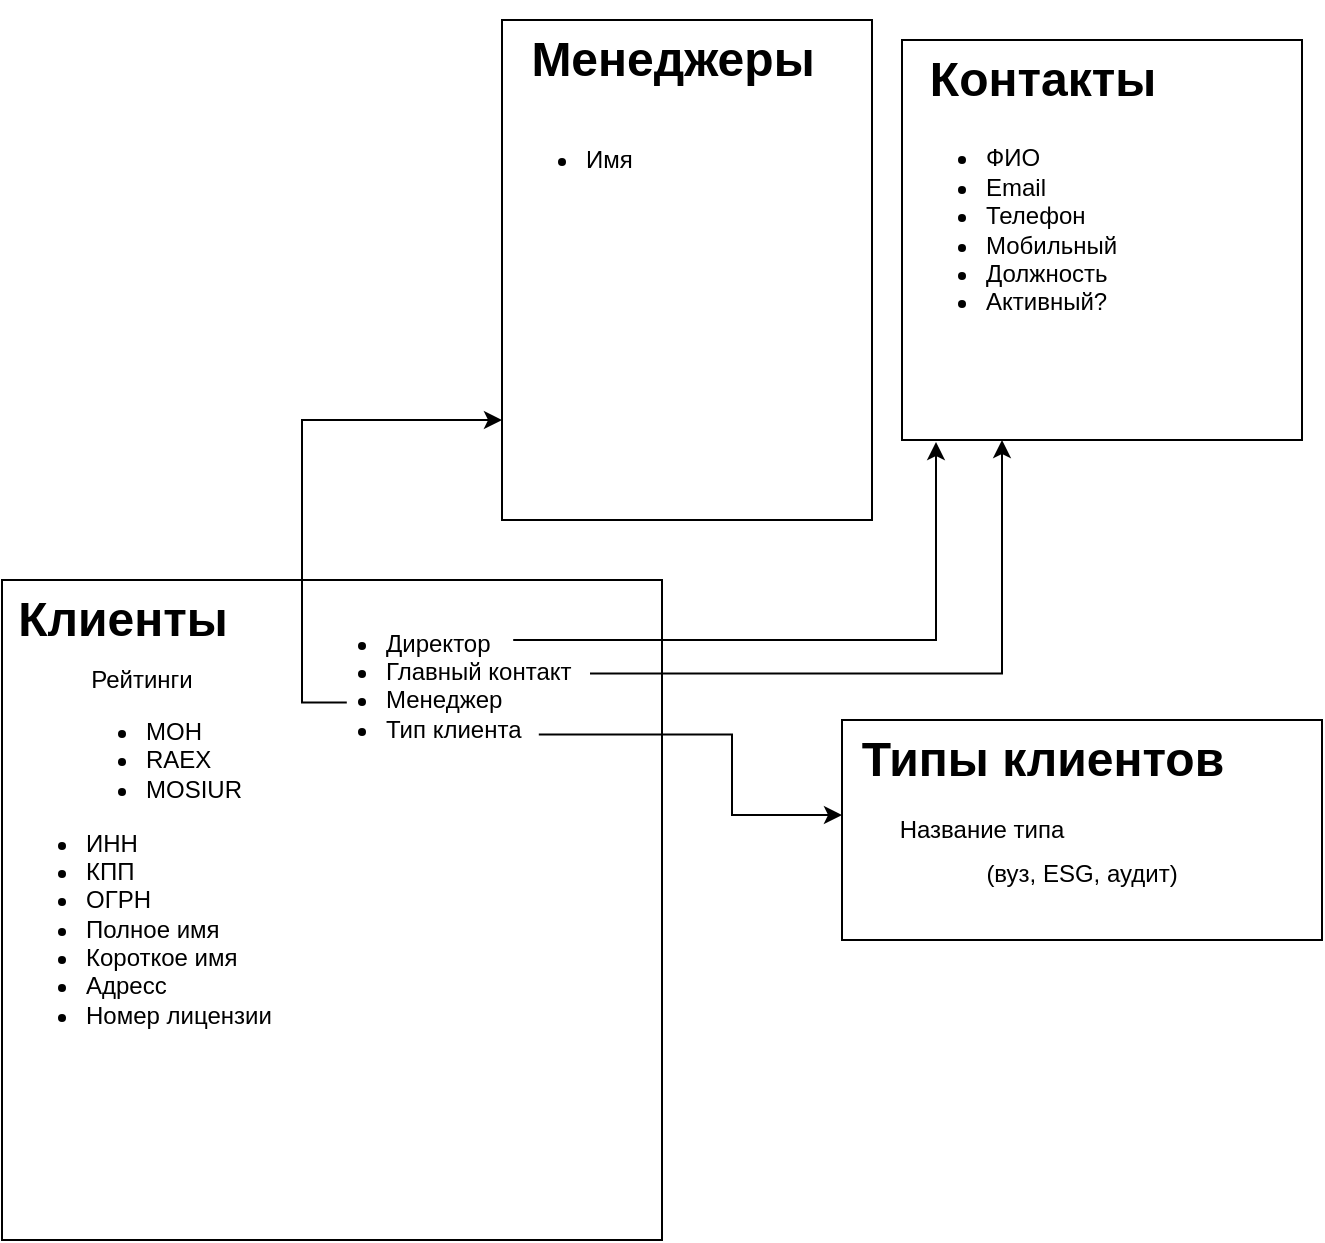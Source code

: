 <mxfile version="21.0.2" type="github">
  <diagram name="Page-1" id="5f0bae14-7c28-e335-631c-24af17079c00">
    <mxGraphModel dx="2954" dy="1117" grid="1" gridSize="10" guides="1" tooltips="1" connect="1" arrows="1" fold="1" page="1" pageScale="1" pageWidth="1100" pageHeight="850" background="none" math="0" shadow="0">
      <root>
        <mxCell id="0" />
        <mxCell id="1" parent="0" />
        <mxCell id="qs86EG4-7cxjNaNi0HM3-14" value="" style="whiteSpace=wrap;html=1;aspect=fixed;" vertex="1" parent="1">
          <mxGeometry x="420" y="300" width="330" height="330" as="geometry" />
        </mxCell>
        <mxCell id="qs86EG4-7cxjNaNi0HM3-15" value="&lt;ul&gt;&lt;li&gt;MOH&lt;/li&gt;&lt;li&gt;RAEX&lt;/li&gt;&lt;li&gt;MOSIUR&lt;/li&gt;&lt;/ul&gt;" style="text;strokeColor=none;fillColor=none;html=1;whiteSpace=wrap;verticalAlign=middle;overflow=hidden;" vertex="1" parent="1">
          <mxGeometry x="450" y="350" width="100" height="80" as="geometry" />
        </mxCell>
        <mxCell id="qs86EG4-7cxjNaNi0HM3-16" value="Клиенты" style="text;strokeColor=none;fillColor=none;html=1;fontSize=24;fontStyle=1;verticalAlign=middle;align=center;" vertex="1" parent="1">
          <mxGeometry x="420" y="300" width="120" height="40" as="geometry" />
        </mxCell>
        <UserObject label="Рейтинги" placeholders="1" name="Variable" id="qs86EG4-7cxjNaNi0HM3-18">
          <mxCell style="text;html=1;strokeColor=none;fillColor=none;align=center;verticalAlign=middle;whiteSpace=wrap;overflow=hidden;" vertex="1" parent="1">
            <mxGeometry x="450" y="340" width="80" height="20" as="geometry" />
          </mxCell>
        </UserObject>
        <mxCell id="qs86EG4-7cxjNaNi0HM3-20" value="&lt;ul&gt;&lt;li&gt;ИНН&lt;/li&gt;&lt;li&gt;КПП&lt;/li&gt;&lt;li&gt;ОГРН&lt;/li&gt;&lt;li&gt;Полное имя&lt;/li&gt;&lt;li&gt;Короткое имя&lt;/li&gt;&lt;li&gt;Адресс&lt;/li&gt;&lt;li&gt;Номер лицензии&lt;/li&gt;&lt;/ul&gt;" style="text;strokeColor=none;fillColor=none;html=1;whiteSpace=wrap;verticalAlign=middle;overflow=hidden;" vertex="1" parent="1">
          <mxGeometry x="420" y="410" width="140" height="120" as="geometry" />
        </mxCell>
        <mxCell id="qs86EG4-7cxjNaNi0HM3-36" style="edgeStyle=orthogonalEdgeStyle;rounded=0;orthogonalLoop=1;jettySize=auto;html=1;exitX=0.9;exitY=0.46;exitDx=0;exitDy=0;entryX=0.25;entryY=1;entryDx=0;entryDy=0;exitPerimeter=0;" edge="1" parent="1" source="qs86EG4-7cxjNaNi0HM3-21" target="qs86EG4-7cxjNaNi0HM3-22">
          <mxGeometry relative="1" as="geometry" />
        </mxCell>
        <mxCell id="qs86EG4-7cxjNaNi0HM3-37" style="edgeStyle=orthogonalEdgeStyle;rounded=0;orthogonalLoop=1;jettySize=auto;html=1;exitX=0.66;exitY=0.25;exitDx=0;exitDy=0;entryX=0.085;entryY=1.005;entryDx=0;entryDy=0;entryPerimeter=0;exitPerimeter=0;" edge="1" parent="1" source="qs86EG4-7cxjNaNi0HM3-21" target="qs86EG4-7cxjNaNi0HM3-22">
          <mxGeometry relative="1" as="geometry" />
        </mxCell>
        <mxCell id="qs86EG4-7cxjNaNi0HM3-43" style="edgeStyle=orthogonalEdgeStyle;rounded=0;orthogonalLoop=1;jettySize=auto;html=1;exitX=0.74;exitY=0.84;exitDx=0;exitDy=0;entryX=0;entryY=0.25;entryDx=0;entryDy=0;exitPerimeter=0;" edge="1" parent="1" source="qs86EG4-7cxjNaNi0HM3-21" target="qs86EG4-7cxjNaNi0HM3-41">
          <mxGeometry relative="1" as="geometry">
            <mxPoint x="800" y="420" as="targetPoint" />
          </mxGeometry>
        </mxCell>
        <mxCell id="qs86EG4-7cxjNaNi0HM3-49" style="edgeStyle=orthogonalEdgeStyle;rounded=0;orthogonalLoop=1;jettySize=auto;html=1;exitX=0.14;exitY=0.64;exitDx=0;exitDy=0;exitPerimeter=0;entryX=0;entryY=0.8;entryDx=0;entryDy=0;entryPerimeter=0;" edge="1" parent="1" source="qs86EG4-7cxjNaNi0HM3-21" target="qs86EG4-7cxjNaNi0HM3-44">
          <mxGeometry relative="1" as="geometry">
            <Array as="points">
              <mxPoint x="570" y="361" />
              <mxPoint x="570" y="220" />
            </Array>
          </mxGeometry>
        </mxCell>
        <mxCell id="qs86EG4-7cxjNaNi0HM3-21" value="&lt;ul&gt;&lt;li&gt;Директор&lt;/li&gt;&lt;li&gt;Главный контакт&lt;/li&gt;&lt;li&gt;Менеджер&lt;/li&gt;&lt;li&gt;Тип клиента&lt;/li&gt;&lt;/ul&gt;" style="text;strokeColor=none;fillColor=none;html=1;whiteSpace=wrap;verticalAlign=middle;overflow=hidden;points=[[0,0,0,0,0],[0,0.25,0,0,0],[0,0.5,0,0,0],[0,1,0,0,0],[0.14,0.64,0,0,0],[0.25,0,0,0,0],[0.25,1,0,0,0],[0.5,0,0,0,0],[0.5,1,0,0,0],[0.66,0.25,0,0,0],[0.74,0.84,0,0,0],[0.75,0,0,0,0],[0.75,1,0,0,0],[0.9,0.46,0,0,0],[1,0,0,0,0],[1,1,0,0,0]];" vertex="1" parent="1">
          <mxGeometry x="570" y="310" width="160" height="80" as="geometry" />
        </mxCell>
        <mxCell id="qs86EG4-7cxjNaNi0HM3-22" value="" style="whiteSpace=wrap;html=1;aspect=fixed;" vertex="1" parent="1">
          <mxGeometry x="870" y="30" width="200" height="200" as="geometry" />
        </mxCell>
        <mxCell id="qs86EG4-7cxjNaNi0HM3-24" value="Контакты" style="text;strokeColor=none;fillColor=none;html=1;fontSize=24;fontStyle=1;verticalAlign=middle;align=center;" vertex="1" parent="1">
          <mxGeometry x="890" y="30" width="100" height="40" as="geometry" />
        </mxCell>
        <mxCell id="qs86EG4-7cxjNaNi0HM3-25" value="&lt;ul&gt;&lt;li&gt;ФИО&lt;/li&gt;&lt;li&gt;Email&lt;/li&gt;&lt;li&gt;Телефон&lt;/li&gt;&lt;li&gt;Мобильный&lt;/li&gt;&lt;li&gt;Должность&lt;/li&gt;&lt;li&gt;Активный?&lt;/li&gt;&lt;/ul&gt;" style="text;strokeColor=none;fillColor=none;html=1;whiteSpace=wrap;verticalAlign=middle;overflow=hidden;" vertex="1" parent="1">
          <mxGeometry x="870" y="60" width="140" height="130" as="geometry" />
        </mxCell>
        <mxCell id="qs86EG4-7cxjNaNi0HM3-35" style="edgeStyle=orthogonalEdgeStyle;rounded=0;orthogonalLoop=1;jettySize=auto;html=1;exitX=0.5;exitY=1;exitDx=0;exitDy=0;" edge="1" parent="1" source="qs86EG4-7cxjNaNi0HM3-22" target="qs86EG4-7cxjNaNi0HM3-22">
          <mxGeometry relative="1" as="geometry" />
        </mxCell>
        <mxCell id="qs86EG4-7cxjNaNi0HM3-38" value="&lt;br&gt;&lt;br&gt;&lt;br&gt;(вуз, ESG, аудит)" style="rounded=0;whiteSpace=wrap;html=1;" vertex="1" parent="1">
          <mxGeometry x="840" y="370" width="240" height="110" as="geometry" />
        </mxCell>
        <mxCell id="qs86EG4-7cxjNaNi0HM3-40" value="Типы клиентов" style="text;strokeColor=none;fillColor=none;html=1;fontSize=24;fontStyle=1;verticalAlign=middle;align=center;" vertex="1" parent="1">
          <mxGeometry x="855" y="360" width="170" height="60" as="geometry" />
        </mxCell>
        <mxCell id="qs86EG4-7cxjNaNi0HM3-41" value="Название типа" style="text;html=1;strokeColor=none;fillColor=none;align=center;verticalAlign=middle;whiteSpace=wrap;rounded=0;" vertex="1" parent="1">
          <mxGeometry x="840" y="410" width="140" height="30" as="geometry" />
        </mxCell>
        <mxCell id="qs86EG4-7cxjNaNi0HM3-44" value="" style="rounded=0;whiteSpace=wrap;html=1;" vertex="1" parent="1">
          <mxGeometry x="670" y="20" width="185" height="250" as="geometry" />
        </mxCell>
        <mxCell id="qs86EG4-7cxjNaNi0HM3-46" value="Менеджеры" style="text;strokeColor=none;fillColor=none;html=1;fontSize=24;fontStyle=1;verticalAlign=middle;align=center;" vertex="1" parent="1">
          <mxGeometry x="670" y="10" width="170" height="60" as="geometry" />
        </mxCell>
        <mxCell id="qs86EG4-7cxjNaNi0HM3-47" value="&lt;ul&gt;&lt;li&gt;Имя&lt;/li&gt;&lt;/ul&gt;" style="text;strokeColor=none;fillColor=none;html=1;whiteSpace=wrap;verticalAlign=middle;overflow=hidden;" vertex="1" parent="1">
          <mxGeometry x="670" y="50" width="100" height="80" as="geometry" />
        </mxCell>
      </root>
    </mxGraphModel>
  </diagram>
</mxfile>
